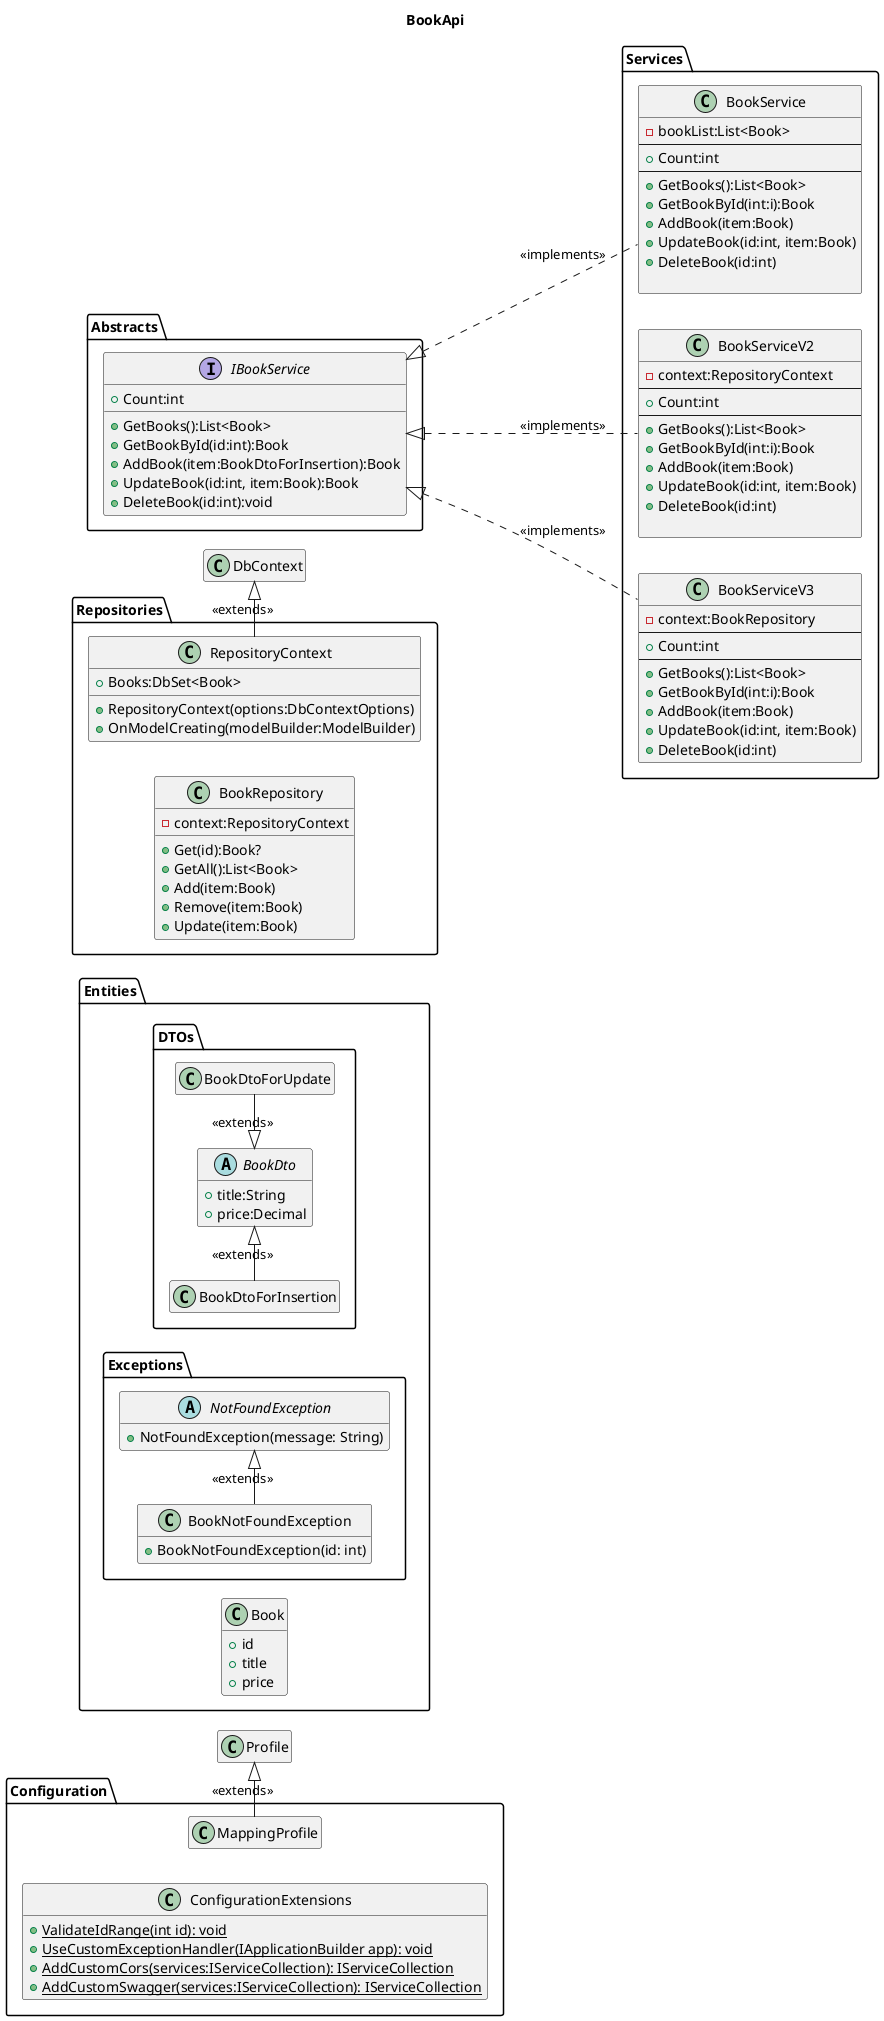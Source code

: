@startuml 
title BookApi

left to right direction

package Entities
{
    class Book{
    +id
    +title
    +price
    }
}

package Entities.DTOs
{
    abstract class BookDto
    {
        +title:String
        +price:Decimal
    }
    class BookDtoForInsertion
    {
        
    }
    class BookDtoForUpdate
    {

    }
}

package Entities.Exceptions
{
    abstract class NotFoundException {
        +NotFoundException(message: String)
    }

    class BookNotFoundException {
        +BookNotFoundException(id: int)
    }
}





package Repositories
{
    class RepositoryContext   {
        +Books:DbSet<Book>
        +RepositoryContext(options:DbContextOptions)
        +OnModelCreating(modelBuilder:ModelBuilder)
    }
    class BookRepository {
        -context:RepositoryContext
        +Get(id):Book?
        +GetAll():List<Book>
        +Add(item:Book)
        +Remove(item:Book)
        +Update(item:Book)
    }
}

package Services
{
    class BookService
    {
        -bookList:List<Book>
        --
        +Count:int
        --
        +GetBooks():List<Book>
        +GetBookById(int:i):Book
        +AddBook(item:Book)
        +UpdateBook(id:int, item:Book)
        +DeleteBook(id:int)
        
    }
    class BookServiceV2
    {
        -context:RepositoryContext
        --
        +Count:int
        --
        +GetBooks():List<Book>
        +GetBookById(int:i):Book
        +AddBook(item:Book)
        +UpdateBook(id:int, item:Book)
        +DeleteBook(id:int)
        
    }
    class BookServiceV3
    {
        -context:BookRepository
        --
        +Count:int
        --
        +GetBooks():List<Book>
        +GetBookById(int:i):Book
        +AddBook(item:Book)
        +UpdateBook(id:int, item:Book)
        +DeleteBook(id:int)
    }
}


package Abstracts
{
    interface IBookService
    {
        +Count:int
        +GetBooks():List<Book>
        +GetBookById(id:int):Book
        +AddBook(item:BookDtoForInsertion):Book
        +UpdateBook(id:int, item:Book):Book
        +DeleteBook(id:int):void
    }
}

package Configuration {
    class MappingProfile {
        
    }
    class ConfigurationExtensions {
        {static} +ValidateIdRange(int id): void
        {static} +UseCustomExceptionHandler(IApplicationBuilder app): void
        {static} +AddCustomCors(services:IServiceCollection): IServiceCollection
        {static} +AddCustomSwagger(services:IServiceCollection): IServiceCollection
    }
}

MappingProfile -right-|> Profile : "<<extends>>"

BookService .up.|> IBookService : "<<implements>>"
BookServiceV2 .up.|> IBookService : "<<implements>>"
BookServiceV3 .up.|> IBookService : "<<implements>>"

BookNotFoundException -right-|> NotFoundException : "<<extends>>"

RepositoryContext -right-|> DbContext : "<<extends>>"

BookDtoForUpdate -left-|> BookDto : "<<extends>>"
BookDtoForInsertion -right-|> BookDto : "<<extends>>"

hide empty members